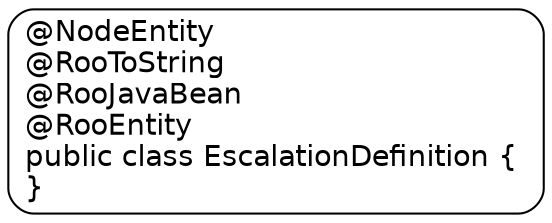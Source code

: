 digraph EscalationDefinition {
  node [
    fontname = "Bitstream Vera Sans"
    shape = "Mrecord"
  ]
  edge [
    fontname = "Bitstream Vera Sans"
  ]

  EscalationDefinition [
    
    label = "{@NodeEntity\
    \l@RooToString\
    \l@RooJavaBean\
    \l@RooEntity\
    \lpublic class EscalationDefinition \{\
    \l\}\
    \l}"
  ]

}
